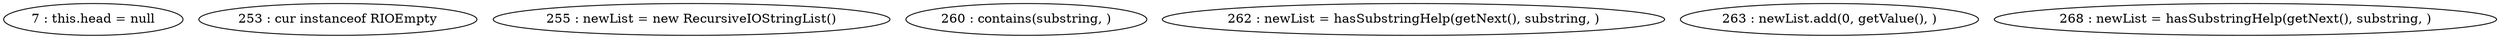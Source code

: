 digraph G {
"7 : this.head = null"
"253 : cur instanceof RIOEmpty"
"255 : newList = new RecursiveIOStringList()"
"260 : contains(substring, )"
"262 : newList = hasSubstringHelp(getNext(), substring, )"
"263 : newList.add(0, getValue(), )"
"268 : newList = hasSubstringHelp(getNext(), substring, )"
}